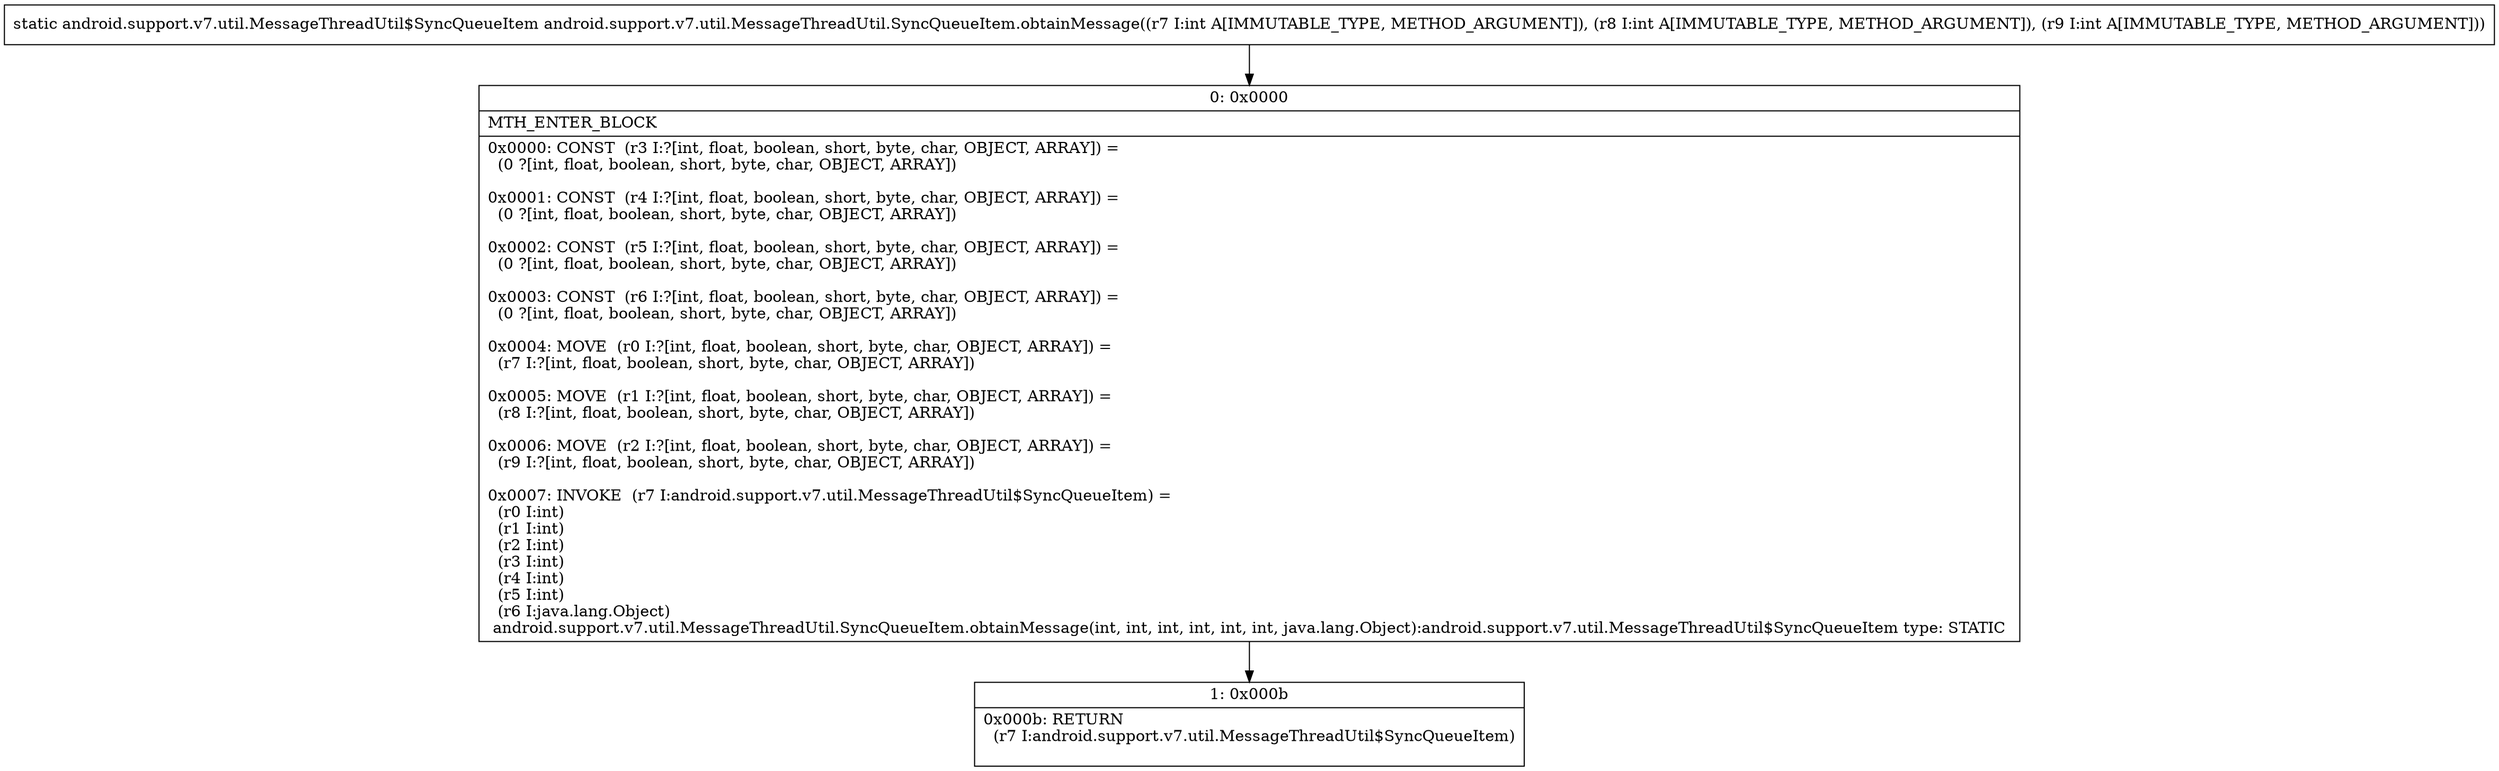 digraph "CFG forandroid.support.v7.util.MessageThreadUtil.SyncQueueItem.obtainMessage(III)Landroid\/support\/v7\/util\/MessageThreadUtil$SyncQueueItem;" {
Node_0 [shape=record,label="{0\:\ 0x0000|MTH_ENTER_BLOCK\l|0x0000: CONST  (r3 I:?[int, float, boolean, short, byte, char, OBJECT, ARRAY]) = \l  (0 ?[int, float, boolean, short, byte, char, OBJECT, ARRAY])\l \l0x0001: CONST  (r4 I:?[int, float, boolean, short, byte, char, OBJECT, ARRAY]) = \l  (0 ?[int, float, boolean, short, byte, char, OBJECT, ARRAY])\l \l0x0002: CONST  (r5 I:?[int, float, boolean, short, byte, char, OBJECT, ARRAY]) = \l  (0 ?[int, float, boolean, short, byte, char, OBJECT, ARRAY])\l \l0x0003: CONST  (r6 I:?[int, float, boolean, short, byte, char, OBJECT, ARRAY]) = \l  (0 ?[int, float, boolean, short, byte, char, OBJECT, ARRAY])\l \l0x0004: MOVE  (r0 I:?[int, float, boolean, short, byte, char, OBJECT, ARRAY]) = \l  (r7 I:?[int, float, boolean, short, byte, char, OBJECT, ARRAY])\l \l0x0005: MOVE  (r1 I:?[int, float, boolean, short, byte, char, OBJECT, ARRAY]) = \l  (r8 I:?[int, float, boolean, short, byte, char, OBJECT, ARRAY])\l \l0x0006: MOVE  (r2 I:?[int, float, boolean, short, byte, char, OBJECT, ARRAY]) = \l  (r9 I:?[int, float, boolean, short, byte, char, OBJECT, ARRAY])\l \l0x0007: INVOKE  (r7 I:android.support.v7.util.MessageThreadUtil$SyncQueueItem) = \l  (r0 I:int)\l  (r1 I:int)\l  (r2 I:int)\l  (r3 I:int)\l  (r4 I:int)\l  (r5 I:int)\l  (r6 I:java.lang.Object)\l android.support.v7.util.MessageThreadUtil.SyncQueueItem.obtainMessage(int, int, int, int, int, int, java.lang.Object):android.support.v7.util.MessageThreadUtil$SyncQueueItem type: STATIC \l}"];
Node_1 [shape=record,label="{1\:\ 0x000b|0x000b: RETURN  \l  (r7 I:android.support.v7.util.MessageThreadUtil$SyncQueueItem)\l \l}"];
MethodNode[shape=record,label="{static android.support.v7.util.MessageThreadUtil$SyncQueueItem android.support.v7.util.MessageThreadUtil.SyncQueueItem.obtainMessage((r7 I:int A[IMMUTABLE_TYPE, METHOD_ARGUMENT]), (r8 I:int A[IMMUTABLE_TYPE, METHOD_ARGUMENT]), (r9 I:int A[IMMUTABLE_TYPE, METHOD_ARGUMENT])) }"];
MethodNode -> Node_0;
Node_0 -> Node_1;
}

